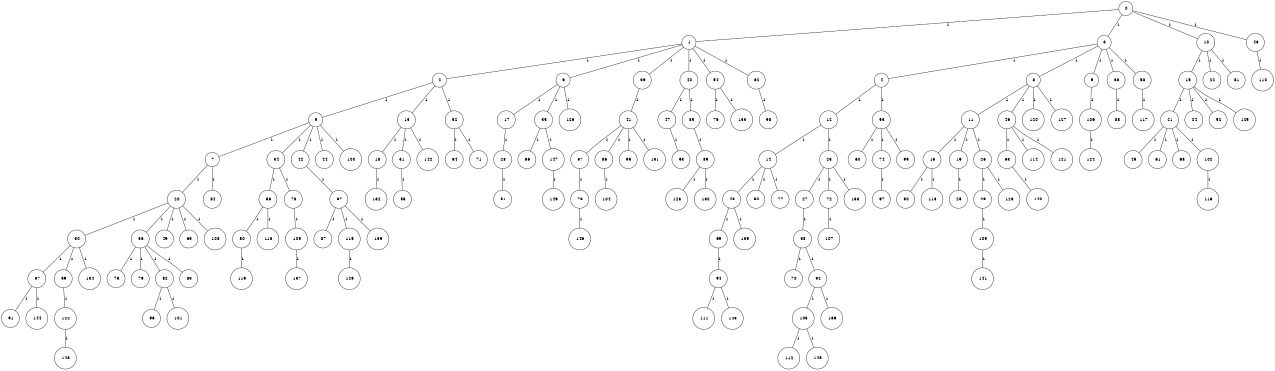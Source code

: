 graph G {
size="8.5,11;"
ratio = "expand;"
fixedsize="true;"
overlap="scale;"
node[shape=circle,width=.12,hight=.12,fontsize=12]
edge[fontsize=12]

0[label=" 0" color=black, pos="0.2707375,2.1920648!"];
1[label=" 1" color=black, pos="1.2951125,1.9118316!"];
2[label=" 2" color=black, pos="0.25352883,1.8340968!"];
3[label=" 3" color=black, pos="0.13889115,1.3918547!"];
4[label=" 4" color=black, pos="2.4961151,1.167761!"];
5[label=" 5" color=black, pos="0.33705947,0.61145628!"];
6[label=" 6" color=black, pos="1.795956,0.7321023!"];
7[label=" 7" color=black, pos="0.46015206,0.89036346!"];
8[label=" 8" color=black, pos="1.9059443,1.2606465!"];
9[label=" 9" color=black, pos="0.85643916,1.1025796!"];
10[label=" 10" color=black, pos="1.405292,0.29599902!"];
11[label=" 11" color=black, pos="1.9608575,2.5666545!"];
12[label=" 12" color=black, pos="1.8707062,2.6116422!"];
13[label=" 13" color=black, pos="1.9647547,1.9004687!"];
14[label=" 14" color=black, pos="2.0899058,1.3722319!"];
15[label=" 15" color=black, pos="1.8932897,1.2809474!"];
16[label=" 16" color=black, pos="1.3450236,1.0002908!"];
17[label=" 17" color=black, pos="0.71407202,0.31143074!"];
18[label=" 18" color=black, pos="2.0395468,2.6635472!"];
19[label=" 19" color=black, pos="0.29528353,2.4573769!"];
20[label=" 20" color=black, pos="2.9646172,0.37375534!"];
21[label=" 21" color=black, pos="1.2921175,0.69008267!"];
22[label=" 22" color=black, pos="0.90679509,1.9320812!"];
23[label=" 23" color=black, pos="2.32491,1.5993189!"];
24[label=" 24" color=black, pos="1.7546225,0.87139632!"];
25[label=" 25" color=black, pos="0.70248016,1.5880586!"];
26[label=" 26" color=black, pos="2.7902568,2.7424313!"];
27[label=" 27" color=black, pos="2.4818074,1.25153!"];
28[label=" 28" color=black, pos="0.26882724,1.3757965!"];
29[label=" 29" color=black, pos="2.8995094,0.9429681!"];
30[label=" 30" color=black, pos="0.12819375,1.6063894!"];
31[label=" 31" color=black, pos="0.088077905,1.1230373!"];
32[label=" 32" color=black, pos="0.80531798,1.311395!"];
33[label=" 33" color=black, pos="0.17726063,0.24982512!"];
34[label=" 34" color=black, pos="0.15105938,2.0530578!"];
35[label=" 35" color=black, pos="2.1920646,1.0792914!"];
36[label=" 36" color=black, pos="0.92987324,1.0218366!"];
37[label=" 37" color=black, pos="1.5209671,2.6356872!"];
38[label=" 38" color=black, pos="2.839854,0.10226454!"];
39[label=" 39" color=black, pos="1.4477848,2.7706323!"];
40[label=" 40" color=black, pos="0.21973537,0.76090093!"];
41[label=" 41" color=black, pos="1.9814809,1.3645135!"];
42[label=" 42" color=black, pos="2.0029825,2.7654071!"];
43[label=" 43" color=black, pos="1.7221591,1.6559389!"];
44[label=" 44" color=black, pos="0.29978648,2.481415!"];
45[label=" 45" color=black, pos="1.6425802,0.4699144!"];
46[label=" 46" color=black, pos="0.35917879,1.4103661!"];
47[label=" 47" color=black, pos="2.7974807,2.0600664!"];
48[label=" 48" color=black, pos="2.2630258,1.4142121!"];
49[label=" 49" color=black, pos="1.8316934,0.37704705!"];
50[label=" 50" color=black, pos="1.1962968,0.02972292!"];
51[label=" 51" color=black, pos="1.9871527,0.57048828!"];
52[label=" 52" color=black, pos="2.3634373,0.10769279!"];
53[label=" 53" color=black, pos="2.1690055,1.4884518!"];
54[label=" 54" color=black, pos="1.1497861,2.3351479!"];
55[label=" 55" color=black, pos="2.0798163,2.964483!"];
56[label=" 56" color=black, pos="1.2161817,0.58734885!"];
57[label=" 57" color=black, pos="0.15742064,0.88255089!"];
58[label=" 58" color=black, pos="1.1068501,1.2721734!"];
59[label=" 59" color=black, pos="1.5979356,2.3809421!"];
60[label=" 60" color=black, pos="2.894565,2.9673905!"];
61[label=" 61" color=black, pos="0.066242045,0.59175484!"];
62[label=" 62" color=black, pos="1.3546602,2.163295!"];
63[label=" 63" color=black, pos="2.3221171,0.77731861!"];
64[label=" 64" color=black, pos="2.5064731,1.5861738!"];
65[label=" 65" color=black, pos="2.3290634,1.0176112!"];
66[label=" 66" color=black, pos="1.3809985,1.5299163!"];
67[label=" 67" color=black, pos="0.13244628,2.9403071!"];
68[label=" 68" color=black, pos="2.3994932,0.090581774!"];
69[label=" 69" color=black, pos="1.36354,0.68176341!"];
70[label=" 70" color=black, pos="0.60923937,1.1526766!"];
71[label=" 71" color=black, pos="1.9728365,0.46965521!"];
72[label=" 72" color=black, pos="1.2946627,0.14320328!"];
73[label=" 73" color=black, pos="2.5245537,1.0596395!"];
74[label=" 74" color=black, pos="1.4505991,1.8844863!"];
75[label=" 75" color=black, pos="2.5004141,0.61005661!"];
76[label=" 76" color=black, pos="1.732491,1.3656425!"];
77[label=" 77" color=black, pos="2.382975,1.8142311!"];
78[label=" 78" color=black, pos="2.8924644,2.9235708!"];
79[label=" 79" color=black, pos="1.896903,1.3446104!"];
80[label=" 80" color=black, pos="0.44905503,2.8152918!"];
81[label=" 81" color=black, pos="0.64862816,1.8791608!"];
82[label=" 82" color=black, pos="2.4644871,2.6822726!"];
83[label=" 83" color=black, pos="0.58844051,0.86480847!"];
84[label=" 84" color=black, pos="2.9929676,0.41696254!"];
85[label=" 85" color=black, pos="0.27785694,1.3681569!"];
86[label=" 86" color=black, pos="0.19810142,0.035622184!"];
87[label=" 87" color=black, pos="1.6849538,1.2865701!"];
88[label=" 88" color=black, pos="1.8680463,0.1076175!"];
89[label=" 89" color=black, pos="2.9767932,2.6159017!"];
90[label=" 90" color=black, pos="2.7504255,0.40618143!"];
91[label=" 91" color=black, pos="0.59050344,2.6597975!"];
92[label=" 92" color=black, pos="2.5014409,0.95941358!"];
93[label=" 93" color=black, pos="2.3079537,0.94961917!"];
94[label=" 94" color=black, pos="2.6192983,2.6010596!"];
95[label=" 95" color=black, pos="1.3654739,1.4382609!"];
96[label=" 96" color=black, pos="2.9894917,2.7501946!"];
97[label=" 97" color=black, pos="1.5326567,0.40756511!"];
98[label=" 98" color=black, pos="1.6642706,0.62194818!"];
99[label=" 99" color=black, pos="1.0847364,1.838245!"];
100[label=" 100" color=black, pos="2.3585058,2.3654752!"];
101[label=" 101" color=black, pos="1.1252291,2.1725147!"];
102[label=" 102" color=black, pos="0.30033569,2.0487794!"];
103[label=" 103" color=black, pos="2.661204,0.89932984!"];
104[label=" 104" color=black, pos="0.03291868,2.6169805!"];
105[label=" 105" color=black, pos="0.015620805,2.8486576!"];
106[label=" 106" color=black, pos="0.83829216,0.93466538!"];
107[label=" 107" color=black, pos="0.75235148,2.5092059!"];
108[label=" 108" color=black, pos="1.570569,0.77731679!"];
109[label=" 109" color=black, pos="2.1897754,1.4403255!"];
110[label=" 110" color=black, pos="2.7234058,1.1559207!"];
111[label=" 111" color=black, pos="1.9761453,2.0353054!"];
112[label=" 112" color=black, pos="0.70477506,1.5746394!"];
113[label=" 113" color=black, pos="1.6768316,0.40028724!"];
114[label=" 114" color=black, pos="2.8939027,0.43815234!"];
115[label=" 115" color=black, pos="1.107863,2.7571115!"];
116[label=" 116" color=black, pos="2.8220393,2.3742302!"];
117[label=" 117" color=black, pos="1.4842597,0.50192584!"];
118[label=" 118" color=black, pos="0.3036607,1.5922752!"];
119[label=" 119" color=black, pos="2.7130971,0.28886993!"];
120[label=" 120" color=black, pos="2.2798666,1.1382681!"];
121[label=" 121" color=black, pos="1.2868062,1.471822!"];
122[label=" 122" color=black, pos="2.8735079,1.8269632!"];
123[label=" 123" color=black, pos="2.8573326,0.65980304!"];
124[label=" 124" color=black, pos="0.11850287,1.6911866!"];
125[label=" 125" color=black, pos="2.848589,0.81042809!"];
126[label=" 126" color=black, pos="2.850959,1.4320556!"];
127[label=" 127" color=black, pos="0.030284021,2.9819284!"];
128[label=" 128" color=black, pos="2.5844349,2.2668489!"];
129[label=" 129" color=black, pos="2.6587518,1.05195!"];
130[label=" 130" color=black, pos="1.6486452,1.5136307!"];
131[label=" 131" color=black, pos="0.4629878,1.1853496!"];
132[label=" 132" color=black, pos="0.20746699,2.1842533!"];
133[label=" 133" color=black, pos="2.0696487,2.2083056!"];
134[label=" 134" color=black, pos="2.3973847,1.4846639!"];
135[label=" 135" color=black, pos="0.36128686,0.73781939!"];
136[label=" 136" color=black, pos="1.5867888,0.81696279!"];
137[label=" 137" color=black, pos="0.74333915,0.77780028!"];
138[label=" 138" color=black, pos="1.747826,1.8979621!"];
139[label=" 139" color=black, pos="2.4648647,2.7923045!"];
140[label=" 140" color=black, pos="0.95984798,0.72838768!"];
141[label=" 141" color=black, pos="1.9712391,1.9501045!"];
142[label=" 142" color=black, pos="1.5770546,1.7962926!"];
143[label=" 143" color=black, pos="1.9013607,2.8840632!"];
144[label=" 144" color=black, pos="2.5387802,0.73369007!"];
145[label=" 145" color=black, pos="0.56993879,0.67410371!"];
146[label=" 146" color=black, pos="0.80292133,0.5285786!"];
147[label=" 147" color=black, pos="2.6553775,0.94011777!"];
148[label=" 148" color=black, pos="2.2974409,1.6447222!"];
149[label=" 149" color=black, pos="1.6051988,1.6373038!"];
0--1[label="1"]
0--3[label="1"]
0--10[label="1"]
0--43[label="1"]
1--2[label="1"]
1--6[label="1"]
1--39[label="1"]
1--40[label="1"]
1--54[label="1"]
1--62[label="1"]
2--5[label="1"]
2--13[label="1"]
2--32[label="1"]
3--4[label="1"]
3--8[label="1"]
3--9[label="1"]
3--33[label="1"]
3--58[label="1"]
4--12[label="1"]
4--53[label="1"]
5--7[label="1"]
5--34[label="1"]
5--42[label="1"]
5--44[label="1"]
5--100[label="1"]
6--17[label="1"]
6--35[label="1"]
6--126[label="1"]
7--20[label="1"]
7--84[label="1"]
8--11[label="1"]
8--46[label="1"]
8--120[label="1"]
8--127[label="1"]
9--106[label="1"]
10--15[label="1"]
10--22[label="1"]
10--81[label="1"]
11--16[label="1"]
11--19[label="1"]
11--26[label="1"]
12--14[label="1"]
12--23[label="1"]
13--18[label="1"]
13--31[label="1"]
13--142[label="1"]
14--48[label="1"]
14--50[label="1"]
14--77[label="1"]
15--21[label="1"]
15--24[label="1"]
15--52[label="1"]
15--125[label="1"]
16--90[label="1"]
16--113[label="1"]
17--28[label="1"]
18--132[label="1"]
19--25[label="1"]
20--30[label="1"]
20--36[label="1"]
20--49[label="1"]
20--65[label="1"]
20--108[label="1"]
21--45[label="1"]
21--61[label="1"]
21--68[label="1"]
21--102[label="1"]
23--27[label="1"]
23--72[label="1"]
23--138[label="1"]
26--29[label="1"]
26--123[label="1"]
27--38[label="1"]
28--51[label="1"]
29--109[label="1"]
30--37[label="1"]
30--59[label="1"]
30--134[label="1"]
31--55[label="1"]
32--64[label="1"]
32--71[label="1"]
33--88[label="1"]
34--56[label="1"]
34--78[label="1"]
35--66[label="1"]
35--147[label="1"]
36--75[label="1"]
36--79[label="1"]
36--82[label="1"]
36--83[label="1"]
37--91[label="1"]
37--144[label="1"]
38--70[label="1"]
38--92[label="1"]
39--41[label="1"]
40--47[label="1"]
40--85[label="1"]
41--57[label="1"]
41--86[label="1"]
41--95[label="1"]
41--131[label="1"]
42--67[label="1"]
43--110[label="1"]
46--63[label="1"]
46--114[label="1"]
46--121[label="1"]
47--93[label="1"]
48--69[label="1"]
48--139[label="1"]
53--60[label="1"]
53--74[label="1"]
53--99[label="1"]
54--76[label="1"]
54--133[label="1"]
56--80[label="1"]
56--118[label="1"]
57--73[label="1"]
58--117[label="1"]
59--122[label="1"]
62--98[label="1"]
63--140[label="1"]
67--87[label="1"]
67--115[label="1"]
67--135[label="1"]
69--94[label="1"]
72--107[label="1"]
73--146[label="1"]
74--97[label="1"]
78--105[label="1"]
80--119[label="1"]
82--96[label="1"]
82--101[label="1"]
85--89[label="1"]
86--104[label="1"]
89--128[label="1"]
89--130[label="1"]
92--103[label="1"]
92--136[label="1"]
94--111[label="1"]
94--143[label="1"]
102--116[label="1"]
103--112[label="1"]
103--145[label="1"]
105--137[label="1"]
106--124[label="1"]
109--141[label="1"]
115--129[label="1"]
122--148[label="1"]
147--149[label="1"]

}
